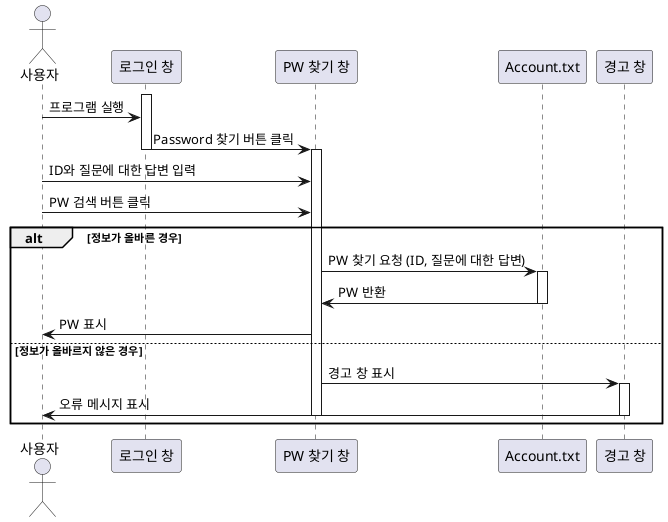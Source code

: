@startuml

actor 사용자

participant "로그인 창" as Login
participant "PW 찾기 창" as FindPasswd
participant "Account.txt" as AccountService
participant "경고 창" as Warning
activate Login
사용자 -> Login : 프로그램 실행
Login -> FindPasswd : Password 찾기 버튼 클릭
deactivate Login
activate FindPasswd

사용자 -> FindPasswd : ID와 질문에 대한 답변 입력
사용자 -> FindPasswd : PW 검색 버튼 클릭

alt 정보가 올바른 경우
    FindPasswd -> AccountService : PW 찾기 요청 (ID, 질문에 대한 답변)
    activate AccountService
    AccountService -> FindPasswd : PW 반환
    deactivate AccountService
    FindPasswd -> 사용자 : PW 표시
else 정보가 올바르지 않은 경우
    FindPasswd -> Warning : 경고 창 표시
    activate Warning
    Warning -> 사용자 : 오류 메시지 표시
    deactivate Warning
    deactivate FindPasswd
end

@enduml
